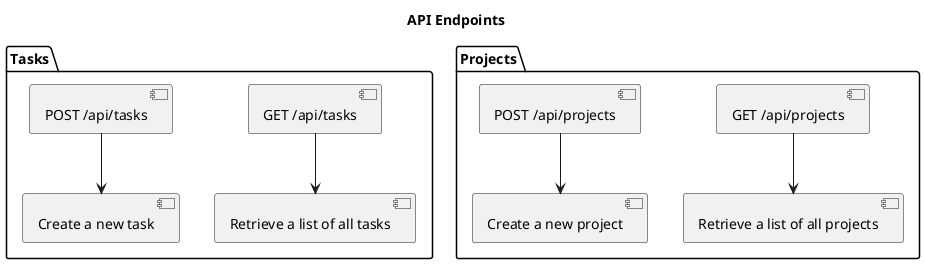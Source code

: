 @startuml
title API Endpoints

package "Tasks" {
  [GET /api/tasks] --> [Retrieve a list of all tasks]
  [POST /api/tasks] --> [Create a new task]
}

package "Projects" {
  [GET /api/projects] --> [Retrieve a list of all projects]
  [POST /api/projects] --> [Create a new project]
}

@enduml
